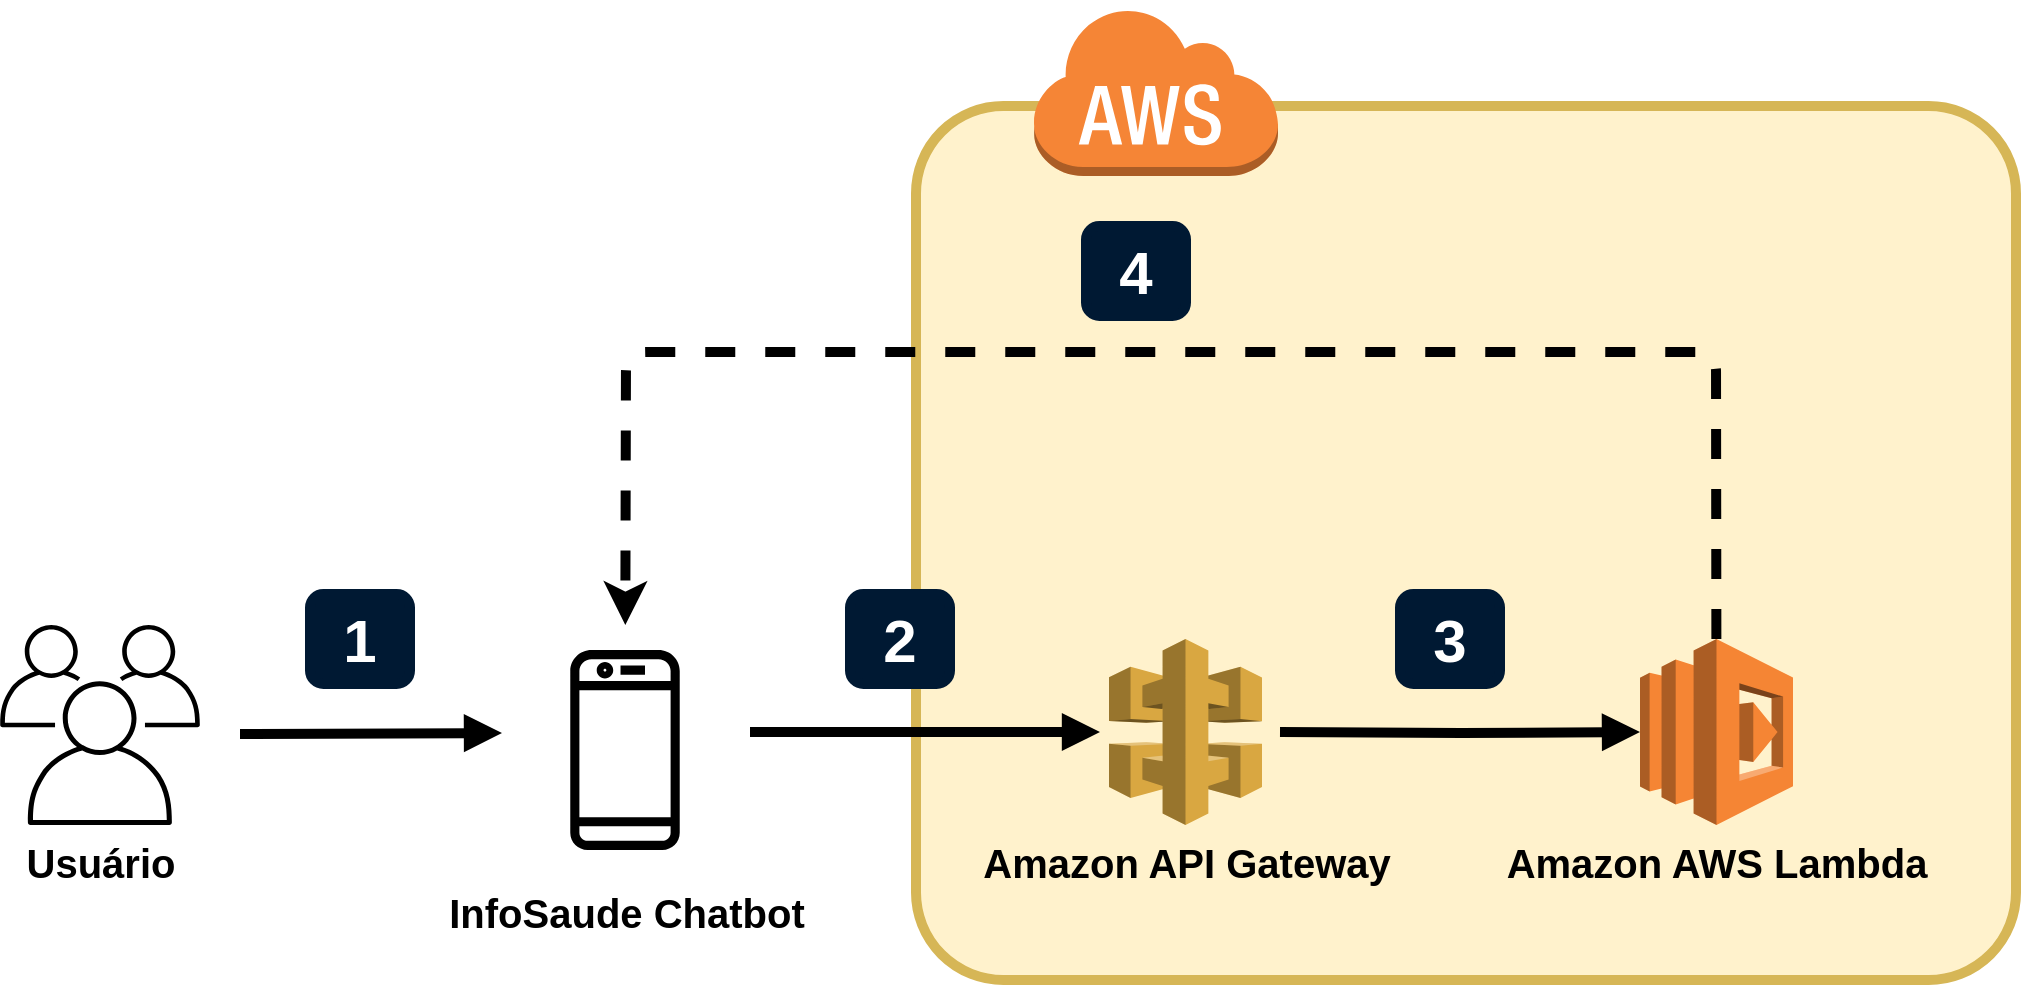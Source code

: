 <mxfile version="10.6.9" type="github"><diagram id="ngsqzXJjW2YruIKa2hZV" name="Page-1"><mxGraphModel dx="2089" dy="501" grid="1" gridSize="10" guides="1" tooltips="1" connect="1" arrows="1" fold="1" page="1" pageScale="1" pageWidth="827" pageHeight="1169" math="0" shadow="0"><root><mxCell id="0"/><mxCell id="1" parent="0"/><mxCell id="DzHwZR6dp3LOGzeKjYlv-31" value="&lt;font style=&quot;font-size: 20px&quot;&gt;&lt;b&gt;InfoSaude Chatbot&lt;br&gt;&lt;/b&gt;&lt;/font&gt;&lt;br&gt;" style="outlineConnect=0;fontColor=#000000;gradientColor=none;strokeColor=#000000;fillColor=#ffffff;dashed=0;verticalLabelPosition=bottom;verticalAlign=top;align=center;html=1;fontSize=12;fontStyle=0;aspect=fixed;shape=mxgraph.aws4.resourceIcon;resIcon=mxgraph.aws4.mobile_client;strokeWidth=5;" parent="1" vertex="1"><mxGeometry x="62" y="869.5" width="125" height="125" as="geometry"/></mxCell><mxCell id="DzHwZR6dp3LOGzeKjYlv-3" value="" style="endArrow=block;endFill=1;endSize=6;html=1;strokeWidth=5;" parent="1" edge="1"><mxGeometry width="100" relative="1" as="geometry"><mxPoint x="-68" y="924" as="sourcePoint"/><mxPoint x="63" y="923.5" as="targetPoint"/></mxGeometry></mxCell><mxCell id="DzHwZR6dp3LOGzeKjYlv-4" value="Usuário&lt;br&gt;&lt;br&gt;" style="outlineConnect=0;gradientColor=none;fontColor=#000000;strokeColor=none;fillColor=#000000;dashed=0;verticalLabelPosition=bottom;verticalAlign=top;align=center;html=1;fontSize=20;fontStyle=1;aspect=fixed;shape=mxgraph.aws4.illustration_users;pointerEvents=1;strokeWidth=10;" parent="1" vertex="1"><mxGeometry x="-188" y="869.5" width="100" height="100" as="geometry"/></mxCell><mxCell id="DzHwZR6dp3LOGzeKjYlv-14" value="" style="rounded=1;arcSize=10;dashed=0;strokeColor=#d6b656;fillColor=#fff2cc;strokeWidth=5;" parent="1" vertex="1"><mxGeometry x="270" y="610" width="550" height="437" as="geometry"/></mxCell><mxCell id="DzHwZR6dp3LOGzeKjYlv-15" value="" style="dashed=0;html=1;shape=mxgraph.aws3.cloud;fillColor=#F58536;gradientColor=none;dashed=0;strokeWidth=5;" parent="1" vertex="1"><mxGeometry x="328" y="560" width="123" height="85" as="geometry"/></mxCell><mxCell id="DzHwZR6dp3LOGzeKjYlv-10" value="Amazon API Gateway" style="outlineConnect=0;dashed=0;verticalLabelPosition=bottom;verticalAlign=top;align=center;html=1;shape=mxgraph.aws3.api_gateway;fillColor=#D9A741;gradientColor=none;strokeColor=#000000;fontSize=20;fontStyle=1" parent="1" vertex="1"><mxGeometry x="366.5" y="876.5" width="76.5" height="93" as="geometry"/></mxCell><mxCell id="DzHwZR6dp3LOGzeKjYlv-11" value="Amazon AWS Lambda" style="outlineConnect=0;dashed=0;verticalLabelPosition=bottom;verticalAlign=top;align=center;html=1;shape=mxgraph.aws3.lambda;fillColor=#F58534;gradientColor=none;fontStyle=1;fontSize=20;" parent="1" vertex="1"><mxGeometry x="632" y="876.5" width="76.5" height="93" as="geometry"/></mxCell><mxCell id="DzHwZR6dp3LOGzeKjYlv-17" value="" style="edgeStyle=orthogonalEdgeStyle;html=1;endArrow=block;elbow=vertical;startArrow=none;endFill=1;strokeColor=#000000;rounded=0;strokeWidth=5;" parent="1" source="DzHwZR6dp3LOGzeKjYlv-31" edge="1"><mxGeometry width="100" relative="1" as="geometry"><mxPoint x="202" y="923" as="sourcePoint"/><mxPoint x="362" y="923" as="targetPoint"/><Array as="points"><mxPoint x="232" y="923"/><mxPoint x="232" y="923"/></Array></mxGeometry></mxCell><mxCell id="DzHwZR6dp3LOGzeKjYlv-19" value="" style="edgeStyle=orthogonalEdgeStyle;html=1;endArrow=block;elbow=vertical;startArrow=none;endFill=1;strokeColor=#000000;rounded=0;entryX=0;entryY=0.5;entryDx=0;entryDy=0;entryPerimeter=0;strokeWidth=5;" parent="1" target="DzHwZR6dp3LOGzeKjYlv-11" edge="1"><mxGeometry width="100" relative="1" as="geometry"><mxPoint x="452" y="923" as="sourcePoint"/><mxPoint x="552" y="923" as="targetPoint"/></mxGeometry></mxCell><mxCell id="MVTbVU40plluikvk69Gw-1" value="" style="endArrow=classic;html=1;dashed=1;strokeWidth=5;" parent="1" source="DzHwZR6dp3LOGzeKjYlv-11" target="DzHwZR6dp3LOGzeKjYlv-31" edge="1"><mxGeometry width="50" height="50" relative="1" as="geometry"><mxPoint x="662" y="833" as="sourcePoint"/><mxPoint x="712" y="783" as="targetPoint"/><Array as="points"><mxPoint x="670" y="733"/><mxPoint x="125" y="733"/></Array></mxGeometry></mxCell><mxCell id="MVTbVU40plluikvk69Gw-2" value="&lt;font style=&quot;font-size: 30px;&quot; color=&quot;#ffffff&quot;&gt;1&lt;/font&gt;" style="rounded=1;whiteSpace=wrap;html=1;strokeColor=#001933;strokeWidth=5;fillColor=#001933;fontStyle=1;fontSize=30;" parent="1" vertex="1"><mxGeometry x="-33" y="854" width="50" height="45" as="geometry"/></mxCell><mxCell id="MVTbVU40plluikvk69Gw-4" value="&lt;font style=&quot;font-size: 30px&quot; color=&quot;#ffffff&quot;&gt;2&lt;/font&gt;" style="rounded=1;whiteSpace=wrap;html=1;strokeColor=#001933;strokeWidth=5;fillColor=#001933;fontStyle=1;fontSize=30;" parent="1" vertex="1"><mxGeometry x="237" y="854" width="50" height="45" as="geometry"/></mxCell><mxCell id="MVTbVU40plluikvk69Gw-5" value="&lt;font style=&quot;font-size: 30px&quot; color=&quot;#ffffff&quot;&gt;3&lt;/font&gt;" style="rounded=1;whiteSpace=wrap;html=1;strokeColor=#001933;strokeWidth=5;fillColor=#001933;fontStyle=1;fontSize=30;" parent="1" vertex="1"><mxGeometry x="512" y="854" width="50" height="45" as="geometry"/></mxCell><mxCell id="MVTbVU40plluikvk69Gw-7" value="&lt;font style=&quot;font-size: 30px&quot; color=&quot;#ffffff&quot;&gt;4&lt;/font&gt;" style="rounded=1;whiteSpace=wrap;html=1;strokeColor=#001933;strokeWidth=5;fillColor=#001933;fontStyle=1;fontSize=30;" parent="1" vertex="1"><mxGeometry x="355" y="670" width="50" height="45" as="geometry"/></mxCell></root></mxGraphModel></diagram></mxfile>